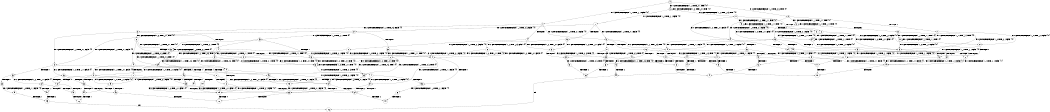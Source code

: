 digraph BCG {
size = "7, 10.5";
center = TRUE;
node [shape = circle];
0 [peripheries = 2];
0 -> 1 [label = "EX !1 !ATOMIC_EXCH_BRANCH (1, +1, TRUE, +1, 1, FALSE) !{0}"];
0 -> 2 [label = "EX !2 !ATOMIC_EXCH_BRANCH (1, +1, TRUE, +0, 3, TRUE) !{0}"];
0 -> 3 [label = "EX !0 !ATOMIC_EXCH_BRANCH (1, +0, TRUE, +0, 1, TRUE) !{0}"];
1 -> 4 [label = "TERMINATE !1"];
1 -> 5 [label = "EX !2 !ATOMIC_EXCH_BRANCH (1, +1, TRUE, +0, 3, FALSE) !{0}"];
1 -> 6 [label = "EX !0 !ATOMIC_EXCH_BRANCH (1, +0, TRUE, +0, 1, FALSE) !{0}"];
2 -> 7 [label = "TERMINATE !2"];
2 -> 8 [label = "EX !1 !ATOMIC_EXCH_BRANCH (1, +1, TRUE, +1, 1, TRUE) !{0}"];
2 -> 9 [label = "EX !0 !ATOMIC_EXCH_BRANCH (1, +0, TRUE, +0, 1, FALSE) !{0}"];
3 -> 10 [label = "EX !1 !ATOMIC_EXCH_BRANCH (1, +1, TRUE, +1, 1, FALSE) !{0}"];
3 -> 11 [label = "EX !2 !ATOMIC_EXCH_BRANCH (1, +1, TRUE, +0, 3, TRUE) !{0}"];
3 -> 3 [label = "EX !0 !ATOMIC_EXCH_BRANCH (1, +0, TRUE, +0, 1, TRUE) !{0}"];
4 -> 12 [label = "EX !2 !ATOMIC_EXCH_BRANCH (1, +1, TRUE, +0, 3, FALSE) !{0}"];
4 -> 13 [label = "EX !0 !ATOMIC_EXCH_BRANCH (1, +0, TRUE, +0, 1, FALSE) !{0}"];
5 -> 14 [label = "TERMINATE !1"];
5 -> 15 [label = "EX !0 !ATOMIC_EXCH_BRANCH (1, +0, TRUE, +0, 1, FALSE) !{0}"];
5 -> 16 [label = "EX !2 !ATOMIC_EXCH_BRANCH (1, +0, TRUE, +1, 1, TRUE) !{0}"];
6 -> 17 [label = "TERMINATE !1"];
6 -> 18 [label = "TERMINATE !0"];
6 -> 19 [label = "EX !2 !ATOMIC_EXCH_BRANCH (1, +1, TRUE, +0, 3, TRUE) !{0}"];
7 -> 20 [label = "EX !1 !ATOMIC_EXCH_BRANCH (1, +1, TRUE, +1, 1, TRUE) !{0}"];
7 -> 21 [label = "EX !0 !ATOMIC_EXCH_BRANCH (1, +0, TRUE, +0, 1, FALSE) !{0}"];
8 -> 22 [label = "TERMINATE !2"];
8 -> 23 [label = "EX !0 !ATOMIC_EXCH_BRANCH (1, +0, TRUE, +0, 1, FALSE) !{0}"];
8 -> 8 [label = "EX !1 !ATOMIC_EXCH_BRANCH (1, +1, TRUE, +1, 1, TRUE) !{0}"];
9 -> 24 [label = "TERMINATE !2"];
9 -> 25 [label = "TERMINATE !0"];
9 -> 19 [label = "EX !1 !ATOMIC_EXCH_BRANCH (1, +1, TRUE, +1, 1, FALSE) !{0}"];
10 -> 26 [label = "TERMINATE !1"];
10 -> 27 [label = "EX !2 !ATOMIC_EXCH_BRANCH (1, +1, TRUE, +0, 3, FALSE) !{0}"];
10 -> 6 [label = "EX !0 !ATOMIC_EXCH_BRANCH (1, +0, TRUE, +0, 1, FALSE) !{0}"];
11 -> 28 [label = "TERMINATE !2"];
11 -> 29 [label = "EX !1 !ATOMIC_EXCH_BRANCH (1, +1, TRUE, +1, 1, TRUE) !{0}"];
11 -> 9 [label = "EX !0 !ATOMIC_EXCH_BRANCH (1, +0, TRUE, +0, 1, FALSE) !{0}"];
12 -> 30 [label = "EX !0 !ATOMIC_EXCH_BRANCH (1, +0, TRUE, +0, 1, FALSE) !{0}"];
12 -> 31 [label = "EX !2 !ATOMIC_EXCH_BRANCH (1, +0, TRUE, +1, 1, TRUE) !{0}"];
13 -> 32 [label = "TERMINATE !0"];
13 -> 33 [label = "EX !2 !ATOMIC_EXCH_BRANCH (1, +1, TRUE, +0, 3, TRUE) !{0}"];
14 -> 30 [label = "EX !0 !ATOMIC_EXCH_BRANCH (1, +0, TRUE, +0, 1, FALSE) !{0}"];
14 -> 31 [label = "EX !2 !ATOMIC_EXCH_BRANCH (1, +0, TRUE, +1, 1, TRUE) !{0}"];
15 -> 34 [label = "TERMINATE !1"];
15 -> 35 [label = "TERMINATE !0"];
15 -> 36 [label = "EX !2 !ATOMIC_EXCH_BRANCH (1, +0, TRUE, +1, 1, FALSE) !{0}"];
16 -> 37 [label = "TERMINATE !1"];
16 -> 38 [label = "EX !0 !ATOMIC_EXCH_BRANCH (1, +0, TRUE, +0, 1, TRUE) !{0}"];
16 -> 39 [label = "EX !2 !ATOMIC_EXCH_BRANCH (1, +1, TRUE, +0, 3, TRUE) !{0}"];
17 -> 32 [label = "TERMINATE !0"];
17 -> 33 [label = "EX !2 !ATOMIC_EXCH_BRANCH (1, +1, TRUE, +0, 3, TRUE) !{0}"];
18 -> 40 [label = "TERMINATE !1"];
18 -> 41 [label = "EX !2 !ATOMIC_EXCH_BRANCH (1, +1, TRUE, +0, 3, TRUE) !{1}"];
19 -> 42 [label = "TERMINATE !1"];
19 -> 43 [label = "TERMINATE !2"];
19 -> 44 [label = "TERMINATE !0"];
20 -> 45 [label = "EX !0 !ATOMIC_EXCH_BRANCH (1, +0, TRUE, +0, 1, FALSE) !{0}"];
20 -> 20 [label = "EX !1 !ATOMIC_EXCH_BRANCH (1, +1, TRUE, +1, 1, TRUE) !{0}"];
21 -> 46 [label = "TERMINATE !0"];
21 -> 47 [label = "EX !1 !ATOMIC_EXCH_BRANCH (1, +1, TRUE, +1, 1, FALSE) !{0}"];
22 -> 45 [label = "EX !0 !ATOMIC_EXCH_BRANCH (1, +0, TRUE, +0, 1, FALSE) !{0}"];
22 -> 20 [label = "EX !1 !ATOMIC_EXCH_BRANCH (1, +1, TRUE, +1, 1, TRUE) !{0}"];
23 -> 48 [label = "TERMINATE !2"];
23 -> 49 [label = "TERMINATE !0"];
23 -> 19 [label = "EX !1 !ATOMIC_EXCH_BRANCH (1, +1, TRUE, +1, 1, FALSE) !{0}"];
24 -> 46 [label = "TERMINATE !0"];
24 -> 47 [label = "EX !1 !ATOMIC_EXCH_BRANCH (1, +1, TRUE, +1, 1, FALSE) !{0}"];
25 -> 50 [label = "TERMINATE !2"];
25 -> 41 [label = "EX !1 !ATOMIC_EXCH_BRANCH (1, +1, TRUE, +1, 1, FALSE) !{1}"];
26 -> 51 [label = "EX !2 !ATOMIC_EXCH_BRANCH (1, +1, TRUE, +0, 3, FALSE) !{0}"];
26 -> 13 [label = "EX !0 !ATOMIC_EXCH_BRANCH (1, +0, TRUE, +0, 1, FALSE) !{0}"];
27 -> 52 [label = "TERMINATE !1"];
27 -> 53 [label = "EX !2 !ATOMIC_EXCH_BRANCH (1, +0, TRUE, +1, 1, TRUE) !{0}"];
27 -> 15 [label = "EX !0 !ATOMIC_EXCH_BRANCH (1, +0, TRUE, +0, 1, FALSE) !{0}"];
28 -> 54 [label = "EX !1 !ATOMIC_EXCH_BRANCH (1, +1, TRUE, +1, 1, TRUE) !{0}"];
28 -> 21 [label = "EX !0 !ATOMIC_EXCH_BRANCH (1, +0, TRUE, +0, 1, FALSE) !{0}"];
29 -> 55 [label = "TERMINATE !2"];
29 -> 29 [label = "EX !1 !ATOMIC_EXCH_BRANCH (1, +1, TRUE, +1, 1, TRUE) !{0}"];
29 -> 23 [label = "EX !0 !ATOMIC_EXCH_BRANCH (1, +0, TRUE, +0, 1, FALSE) !{0}"];
30 -> 56 [label = "TERMINATE !0"];
30 -> 57 [label = "EX !2 !ATOMIC_EXCH_BRANCH (1, +0, TRUE, +1, 1, FALSE) !{0}"];
31 -> 58 [label = "EX !0 !ATOMIC_EXCH_BRANCH (1, +0, TRUE, +0, 1, TRUE) !{0}"];
31 -> 59 [label = "EX !2 !ATOMIC_EXCH_BRANCH (1, +1, TRUE, +0, 3, TRUE) !{0}"];
32 -> 60 [label = "EX !2 !ATOMIC_EXCH_BRANCH (1, +1, TRUE, +0, 3, TRUE) !{1}"];
33 -> 61 [label = "TERMINATE !2"];
33 -> 62 [label = "TERMINATE !0"];
34 -> 56 [label = "TERMINATE !0"];
34 -> 57 [label = "EX !2 !ATOMIC_EXCH_BRANCH (1, +0, TRUE, +1, 1, FALSE) !{0}"];
35 -> 63 [label = "TERMINATE !1"];
35 -> 64 [label = "EX !2 !ATOMIC_EXCH_BRANCH (1, +0, TRUE, +1, 1, FALSE) !{1}"];
36 -> 65 [label = "TERMINATE !1"];
36 -> 66 [label = "TERMINATE !2"];
36 -> 67 [label = "TERMINATE !0"];
37 -> 58 [label = "EX !0 !ATOMIC_EXCH_BRANCH (1, +0, TRUE, +0, 1, TRUE) !{0}"];
37 -> 59 [label = "EX !2 !ATOMIC_EXCH_BRANCH (1, +1, TRUE, +0, 3, TRUE) !{0}"];
38 -> 68 [label = "TERMINATE !1"];
38 -> 69 [label = "EX !2 !ATOMIC_EXCH_BRANCH (1, +1, TRUE, +0, 3, TRUE) !{0}"];
38 -> 38 [label = "EX !0 !ATOMIC_EXCH_BRANCH (1, +0, TRUE, +0, 1, TRUE) !{0}"];
39 -> 70 [label = "TERMINATE !1"];
39 -> 71 [label = "TERMINATE !2"];
39 -> 72 [label = "EX !0 !ATOMIC_EXCH_BRANCH (1, +0, TRUE, +0, 1, FALSE) !{0}"];
40 -> 73 [label = "EX !2 !ATOMIC_EXCH_BRANCH (1, +1, TRUE, +0, 3, TRUE) !{2}"];
41 -> 74 [label = "TERMINATE !1"];
41 -> 75 [label = "TERMINATE !2"];
42 -> 61 [label = "TERMINATE !2"];
42 -> 62 [label = "TERMINATE !0"];
43 -> 76 [label = "TERMINATE !1"];
43 -> 77 [label = "TERMINATE !0"];
44 -> 74 [label = "TERMINATE !1"];
44 -> 75 [label = "TERMINATE !2"];
45 -> 78 [label = "TERMINATE !0"];
45 -> 47 [label = "EX !1 !ATOMIC_EXCH_BRANCH (1, +1, TRUE, +1, 1, FALSE) !{0}"];
46 -> 79 [label = "EX !1 !ATOMIC_EXCH_BRANCH (1, +1, TRUE, +1, 1, FALSE) !{1}"];
47 -> 76 [label = "TERMINATE !1"];
47 -> 77 [label = "TERMINATE !0"];
48 -> 78 [label = "TERMINATE !0"];
48 -> 47 [label = "EX !1 !ATOMIC_EXCH_BRANCH (1, +1, TRUE, +1, 1, FALSE) !{0}"];
49 -> 80 [label = "TERMINATE !2"];
49 -> 41 [label = "EX !1 !ATOMIC_EXCH_BRANCH (1, +1, TRUE, +1, 1, FALSE) !{1}"];
50 -> 79 [label = "EX !1 !ATOMIC_EXCH_BRANCH (1, +1, TRUE, +1, 1, FALSE) !{1}"];
51 -> 81 [label = "EX !2 !ATOMIC_EXCH_BRANCH (1, +0, TRUE, +1, 1, TRUE) !{0}"];
51 -> 30 [label = "EX !0 !ATOMIC_EXCH_BRANCH (1, +0, TRUE, +0, 1, FALSE) !{0}"];
52 -> 81 [label = "EX !2 !ATOMIC_EXCH_BRANCH (1, +0, TRUE, +1, 1, TRUE) !{0}"];
52 -> 30 [label = "EX !0 !ATOMIC_EXCH_BRANCH (1, +0, TRUE, +0, 1, FALSE) !{0}"];
53 -> 68 [label = "TERMINATE !1"];
53 -> 69 [label = "EX !2 !ATOMIC_EXCH_BRANCH (1, +1, TRUE, +0, 3, TRUE) !{0}"];
53 -> 38 [label = "EX !0 !ATOMIC_EXCH_BRANCH (1, +0, TRUE, +0, 1, TRUE) !{0}"];
54 -> 54 [label = "EX !1 !ATOMIC_EXCH_BRANCH (1, +1, TRUE, +1, 1, TRUE) !{0}"];
54 -> 45 [label = "EX !0 !ATOMIC_EXCH_BRANCH (1, +0, TRUE, +0, 1, FALSE) !{0}"];
55 -> 54 [label = "EX !1 !ATOMIC_EXCH_BRANCH (1, +1, TRUE, +1, 1, TRUE) !{0}"];
55 -> 45 [label = "EX !0 !ATOMIC_EXCH_BRANCH (1, +0, TRUE, +0, 1, FALSE) !{0}"];
56 -> 82 [label = "EX !2 !ATOMIC_EXCH_BRANCH (1, +0, TRUE, +1, 1, FALSE) !{1}"];
57 -> 83 [label = "TERMINATE !2"];
57 -> 84 [label = "TERMINATE !0"];
58 -> 85 [label = "EX !2 !ATOMIC_EXCH_BRANCH (1, +1, TRUE, +0, 3, TRUE) !{0}"];
58 -> 58 [label = "EX !0 !ATOMIC_EXCH_BRANCH (1, +0, TRUE, +0, 1, TRUE) !{0}"];
59 -> 86 [label = "TERMINATE !2"];
59 -> 87 [label = "EX !0 !ATOMIC_EXCH_BRANCH (1, +0, TRUE, +0, 1, FALSE) !{0}"];
60 -> 88 [label = "TERMINATE !2"];
61 -> 89 [label = "TERMINATE !0"];
62 -> 88 [label = "TERMINATE !2"];
63 -> 90 [label = "EX !2 !ATOMIC_EXCH_BRANCH (1, +0, TRUE, +1, 1, FALSE) !{2}"];
64 -> 91 [label = "TERMINATE !1"];
64 -> 92 [label = "TERMINATE !2"];
65 -> 83 [label = "TERMINATE !2"];
65 -> 84 [label = "TERMINATE !0"];
66 -> 93 [label = "TERMINATE !1"];
66 -> 94 [label = "TERMINATE !0"];
67 -> 91 [label = "TERMINATE !1"];
67 -> 92 [label = "TERMINATE !2"];
68 -> 85 [label = "EX !2 !ATOMIC_EXCH_BRANCH (1, +1, TRUE, +0, 3, TRUE) !{0}"];
68 -> 58 [label = "EX !0 !ATOMIC_EXCH_BRANCH (1, +0, TRUE, +0, 1, TRUE) !{0}"];
69 -> 95 [label = "TERMINATE !1"];
69 -> 96 [label = "TERMINATE !2"];
69 -> 72 [label = "EX !0 !ATOMIC_EXCH_BRANCH (1, +0, TRUE, +0, 1, FALSE) !{0}"];
70 -> 86 [label = "TERMINATE !2"];
70 -> 87 [label = "EX !0 !ATOMIC_EXCH_BRANCH (1, +0, TRUE, +0, 1, FALSE) !{0}"];
71 -> 97 [label = "TERMINATE !1"];
71 -> 98 [label = "EX !0 !ATOMIC_EXCH_BRANCH (1, +0, TRUE, +0, 1, FALSE) !{0}"];
72 -> 65 [label = "TERMINATE !1"];
72 -> 66 [label = "TERMINATE !2"];
72 -> 67 [label = "TERMINATE !0"];
73 -> 99 [label = "TERMINATE !2"];
74 -> 99 [label = "TERMINATE !2"];
75 -> 100 [label = "TERMINATE !1"];
76 -> 89 [label = "TERMINATE !0"];
77 -> 100 [label = "TERMINATE !1"];
78 -> 79 [label = "EX !1 !ATOMIC_EXCH_BRANCH (1, +1, TRUE, +1, 1, FALSE) !{1}"];
79 -> 100 [label = "TERMINATE !1"];
80 -> 79 [label = "EX !1 !ATOMIC_EXCH_BRANCH (1, +1, TRUE, +1, 1, FALSE) !{1}"];
81 -> 85 [label = "EX !2 !ATOMIC_EXCH_BRANCH (1, +1, TRUE, +0, 3, TRUE) !{0}"];
81 -> 58 [label = "EX !0 !ATOMIC_EXCH_BRANCH (1, +0, TRUE, +0, 1, TRUE) !{0}"];
82 -> 101 [label = "TERMINATE !2"];
83 -> 102 [label = "TERMINATE !0"];
84 -> 101 [label = "TERMINATE !2"];
85 -> 103 [label = "TERMINATE !2"];
85 -> 87 [label = "EX !0 !ATOMIC_EXCH_BRANCH (1, +0, TRUE, +0, 1, FALSE) !{0}"];
86 -> 104 [label = "EX !0 !ATOMIC_EXCH_BRANCH (1, +0, TRUE, +0, 1, FALSE) !{0}"];
87 -> 83 [label = "TERMINATE !2"];
87 -> 84 [label = "TERMINATE !0"];
90 -> 105 [label = "TERMINATE !2"];
91 -> 105 [label = "TERMINATE !2"];
92 -> 106 [label = "TERMINATE !1"];
93 -> 102 [label = "TERMINATE !0"];
94 -> 106 [label = "TERMINATE !1"];
95 -> 103 [label = "TERMINATE !2"];
95 -> 87 [label = "EX !0 !ATOMIC_EXCH_BRANCH (1, +0, TRUE, +0, 1, FALSE) !{0}"];
96 -> 107 [label = "TERMINATE !1"];
96 -> 98 [label = "EX !0 !ATOMIC_EXCH_BRANCH (1, +0, TRUE, +0, 1, FALSE) !{0}"];
97 -> 104 [label = "EX !0 !ATOMIC_EXCH_BRANCH (1, +0, TRUE, +0, 1, FALSE) !{0}"];
98 -> 93 [label = "TERMINATE !1"];
98 -> 94 [label = "TERMINATE !0"];
99 -> 108 [label = "exit"];
103 -> 104 [label = "EX !0 !ATOMIC_EXCH_BRANCH (1, +0, TRUE, +0, 1, FALSE) !{0}"];
104 -> 102 [label = "TERMINATE !0"];
105 -> 108 [label = "exit"];
107 -> 104 [label = "EX !0 !ATOMIC_EXCH_BRANCH (1, +0, TRUE, +0, 1, FALSE) !{0}"];
}

